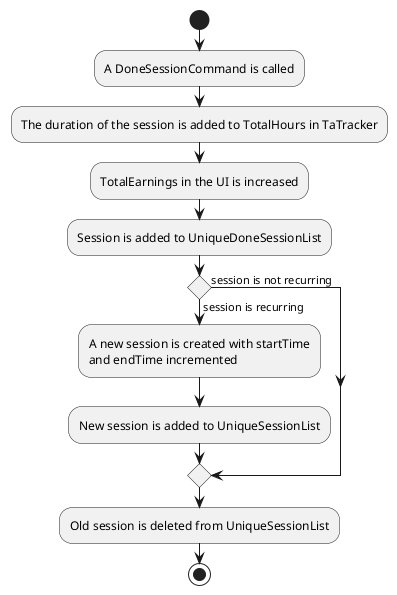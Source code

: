 @startuml
start
:A DoneSessionCommand is called;

  :The duration of the session is added to TotalHours in TaTracker;
  :TotalEarnings in the UI is increased;
  :Session is added to UniqueDoneSessionList;

  if () then (session is recurring)
    :A new session is created with startTime
    and endTime incremented;
    :New session is added to UniqueSessionList;

    else (session is not recurring)
endif
    :Old session is deleted from UniqueSessionList;

    stop
@enduml
